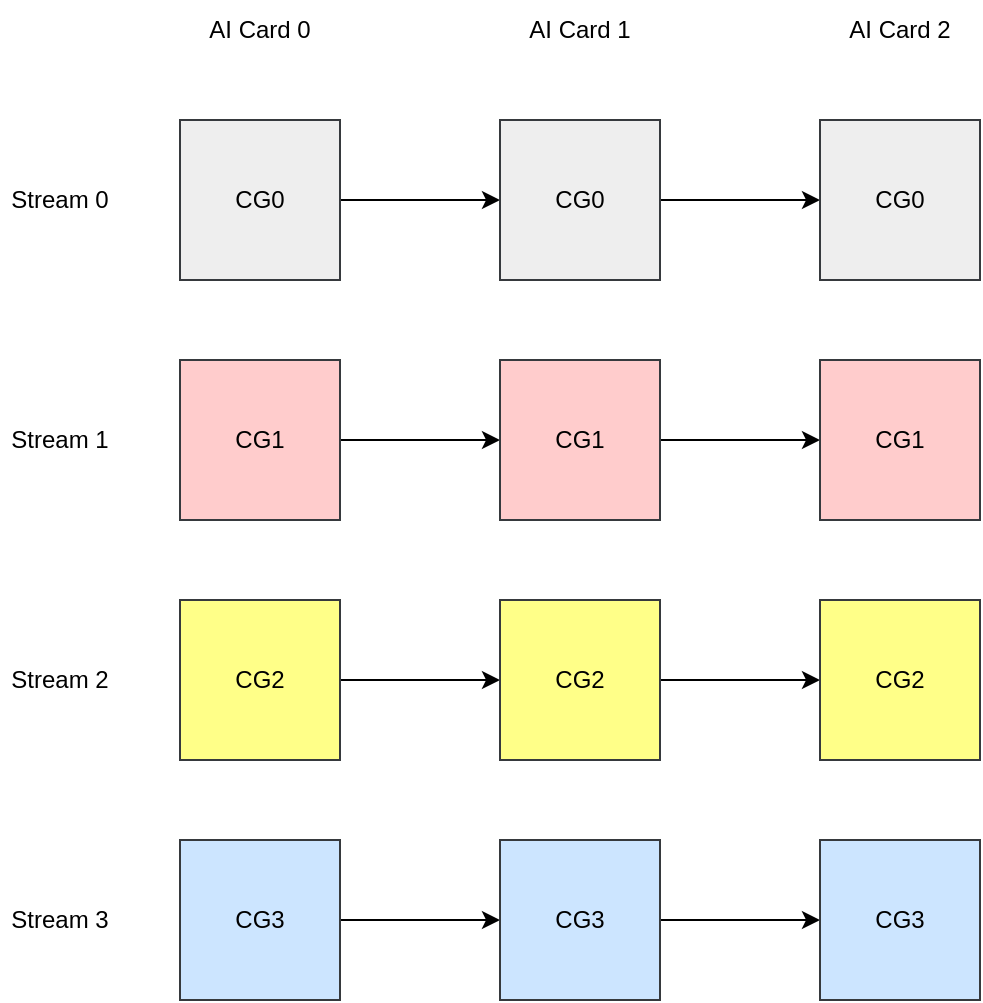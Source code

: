 <mxfile version="21.6.6" type="github">
  <diagram name="Page-1" id="5TNiRGgBlb-OC2oe8q7_">
    <mxGraphModel dx="823" dy="539" grid="1" gridSize="10" guides="1" tooltips="1" connect="1" arrows="1" fold="1" page="1" pageScale="1" pageWidth="850" pageHeight="1100" math="0" shadow="0">
      <root>
        <mxCell id="0" />
        <mxCell id="1" parent="0" />
        <mxCell id="bkJ1D_NAtOHvWKbAgeD5-25" value="" style="edgeStyle=orthogonalEdgeStyle;rounded=0;orthogonalLoop=1;jettySize=auto;html=1;" parent="1" source="bkJ1D_NAtOHvWKbAgeD5-1" target="bkJ1D_NAtOHvWKbAgeD5-21" edge="1">
          <mxGeometry relative="1" as="geometry" />
        </mxCell>
        <mxCell id="bkJ1D_NAtOHvWKbAgeD5-1" value="CG0" style="rounded=0;whiteSpace=wrap;html=1;fillColor=#eeeeee;strokeColor=#36393d;" parent="1" vertex="1">
          <mxGeometry x="120" y="80" width="80" height="80" as="geometry" />
        </mxCell>
        <mxCell id="bkJ1D_NAtOHvWKbAgeD5-28" value="" style="edgeStyle=orthogonalEdgeStyle;rounded=0;orthogonalLoop=1;jettySize=auto;html=1;" parent="1" source="bkJ1D_NAtOHvWKbAgeD5-2" target="bkJ1D_NAtOHvWKbAgeD5-22" edge="1">
          <mxGeometry relative="1" as="geometry" />
        </mxCell>
        <mxCell id="bkJ1D_NAtOHvWKbAgeD5-2" value="CG3" style="rounded=0;whiteSpace=wrap;html=1;fillColor=#cce5ff;strokeColor=#36393d;" parent="1" vertex="1">
          <mxGeometry x="120" y="440" width="80" height="80" as="geometry" />
        </mxCell>
        <mxCell id="bkJ1D_NAtOHvWKbAgeD5-26" value="" style="edgeStyle=orthogonalEdgeStyle;rounded=0;orthogonalLoop=1;jettySize=auto;html=1;" parent="1" source="bkJ1D_NAtOHvWKbAgeD5-3" target="bkJ1D_NAtOHvWKbAgeD5-23" edge="1">
          <mxGeometry relative="1" as="geometry" />
        </mxCell>
        <mxCell id="bkJ1D_NAtOHvWKbAgeD5-3" value="CG1" style="rounded=0;whiteSpace=wrap;html=1;fillColor=#ffcccc;strokeColor=#36393d;" parent="1" vertex="1">
          <mxGeometry x="120" y="200" width="80" height="80" as="geometry" />
        </mxCell>
        <mxCell id="bkJ1D_NAtOHvWKbAgeD5-27" value="" style="edgeStyle=orthogonalEdgeStyle;rounded=0;orthogonalLoop=1;jettySize=auto;html=1;" parent="1" source="bkJ1D_NAtOHvWKbAgeD5-4" target="bkJ1D_NAtOHvWKbAgeD5-24" edge="1">
          <mxGeometry relative="1" as="geometry" />
        </mxCell>
        <mxCell id="bkJ1D_NAtOHvWKbAgeD5-4" value="CG2" style="rounded=0;whiteSpace=wrap;html=1;fillColor=#ffff88;strokeColor=#36393d;" parent="1" vertex="1">
          <mxGeometry x="120" y="320" width="80" height="80" as="geometry" />
        </mxCell>
        <mxCell id="rwI_FPXTkHDygoeM8ZNj-5" value="" style="edgeStyle=orthogonalEdgeStyle;rounded=0;orthogonalLoop=1;jettySize=auto;html=1;" edge="1" parent="1" source="bkJ1D_NAtOHvWKbAgeD5-21" target="rwI_FPXTkHDygoeM8ZNj-1">
          <mxGeometry relative="1" as="geometry" />
        </mxCell>
        <mxCell id="bkJ1D_NAtOHvWKbAgeD5-21" value="CG0" style="rounded=0;whiteSpace=wrap;html=1;fillColor=#eeeeee;strokeColor=#36393d;" parent="1" vertex="1">
          <mxGeometry x="280" y="80" width="80" height="80" as="geometry" />
        </mxCell>
        <mxCell id="rwI_FPXTkHDygoeM8ZNj-8" value="" style="edgeStyle=orthogonalEdgeStyle;rounded=0;orthogonalLoop=1;jettySize=auto;html=1;" edge="1" parent="1" source="bkJ1D_NAtOHvWKbAgeD5-22" target="rwI_FPXTkHDygoeM8ZNj-2">
          <mxGeometry relative="1" as="geometry" />
        </mxCell>
        <mxCell id="bkJ1D_NAtOHvWKbAgeD5-22" value="CG3" style="rounded=0;whiteSpace=wrap;html=1;fillColor=#cce5ff;strokeColor=#36393d;" parent="1" vertex="1">
          <mxGeometry x="280" y="440" width="80" height="80" as="geometry" />
        </mxCell>
        <mxCell id="rwI_FPXTkHDygoeM8ZNj-6" value="" style="edgeStyle=orthogonalEdgeStyle;rounded=0;orthogonalLoop=1;jettySize=auto;html=1;" edge="1" parent="1" source="bkJ1D_NAtOHvWKbAgeD5-23" target="rwI_FPXTkHDygoeM8ZNj-3">
          <mxGeometry relative="1" as="geometry" />
        </mxCell>
        <mxCell id="bkJ1D_NAtOHvWKbAgeD5-23" value="CG1" style="rounded=0;whiteSpace=wrap;html=1;fillColor=#ffcccc;strokeColor=#36393d;" parent="1" vertex="1">
          <mxGeometry x="280" y="200" width="80" height="80" as="geometry" />
        </mxCell>
        <mxCell id="rwI_FPXTkHDygoeM8ZNj-7" value="" style="edgeStyle=orthogonalEdgeStyle;rounded=0;orthogonalLoop=1;jettySize=auto;html=1;" edge="1" parent="1" source="bkJ1D_NAtOHvWKbAgeD5-24" target="rwI_FPXTkHDygoeM8ZNj-4">
          <mxGeometry relative="1" as="geometry" />
        </mxCell>
        <mxCell id="bkJ1D_NAtOHvWKbAgeD5-24" value="CG2" style="rounded=0;whiteSpace=wrap;html=1;fillColor=#ffff88;strokeColor=#36393d;" parent="1" vertex="1">
          <mxGeometry x="280" y="320" width="80" height="80" as="geometry" />
        </mxCell>
        <mxCell id="rwI_FPXTkHDygoeM8ZNj-1" value="CG0" style="rounded=0;whiteSpace=wrap;html=1;fillColor=#eeeeee;strokeColor=#36393d;" vertex="1" parent="1">
          <mxGeometry x="440" y="80" width="80" height="80" as="geometry" />
        </mxCell>
        <mxCell id="rwI_FPXTkHDygoeM8ZNj-2" value="CG3" style="rounded=0;whiteSpace=wrap;html=1;fillColor=#cce5ff;strokeColor=#36393d;" vertex="1" parent="1">
          <mxGeometry x="440" y="440" width="80" height="80" as="geometry" />
        </mxCell>
        <mxCell id="rwI_FPXTkHDygoeM8ZNj-3" value="CG1" style="rounded=0;whiteSpace=wrap;html=1;fillColor=#ffcccc;strokeColor=#36393d;" vertex="1" parent="1">
          <mxGeometry x="440" y="200" width="80" height="80" as="geometry" />
        </mxCell>
        <mxCell id="rwI_FPXTkHDygoeM8ZNj-4" value="CG2" style="rounded=0;whiteSpace=wrap;html=1;fillColor=#ffff88;strokeColor=#36393d;" vertex="1" parent="1">
          <mxGeometry x="440" y="320" width="80" height="80" as="geometry" />
        </mxCell>
        <mxCell id="rwI_FPXTkHDygoeM8ZNj-9" value="Stream 0" style="text;html=1;strokeColor=none;fillColor=none;align=center;verticalAlign=middle;whiteSpace=wrap;rounded=0;" vertex="1" parent="1">
          <mxGeometry x="30" y="105" width="60" height="30" as="geometry" />
        </mxCell>
        <mxCell id="rwI_FPXTkHDygoeM8ZNj-10" value="Stream 1" style="text;html=1;strokeColor=none;fillColor=none;align=center;verticalAlign=middle;whiteSpace=wrap;rounded=0;" vertex="1" parent="1">
          <mxGeometry x="30" y="225" width="60" height="30" as="geometry" />
        </mxCell>
        <mxCell id="rwI_FPXTkHDygoeM8ZNj-11" value="Stream 2" style="text;html=1;strokeColor=none;fillColor=none;align=center;verticalAlign=middle;whiteSpace=wrap;rounded=0;" vertex="1" parent="1">
          <mxGeometry x="30" y="345" width="60" height="30" as="geometry" />
        </mxCell>
        <mxCell id="rwI_FPXTkHDygoeM8ZNj-12" value="Stream 3" style="text;html=1;strokeColor=none;fillColor=none;align=center;verticalAlign=middle;whiteSpace=wrap;rounded=0;" vertex="1" parent="1">
          <mxGeometry x="30" y="465" width="60" height="30" as="geometry" />
        </mxCell>
        <mxCell id="rwI_FPXTkHDygoeM8ZNj-13" value="AI Card 0" style="text;html=1;strokeColor=none;fillColor=none;align=center;verticalAlign=middle;whiteSpace=wrap;rounded=0;" vertex="1" parent="1">
          <mxGeometry x="130" y="20" width="60" height="30" as="geometry" />
        </mxCell>
        <mxCell id="rwI_FPXTkHDygoeM8ZNj-14" value="AI Card 1" style="text;html=1;strokeColor=none;fillColor=none;align=center;verticalAlign=middle;whiteSpace=wrap;rounded=0;" vertex="1" parent="1">
          <mxGeometry x="290" y="20" width="60" height="30" as="geometry" />
        </mxCell>
        <mxCell id="rwI_FPXTkHDygoeM8ZNj-15" value="AI Card 2" style="text;html=1;strokeColor=none;fillColor=none;align=center;verticalAlign=middle;whiteSpace=wrap;rounded=0;" vertex="1" parent="1">
          <mxGeometry x="450" y="20" width="60" height="30" as="geometry" />
        </mxCell>
      </root>
    </mxGraphModel>
  </diagram>
</mxfile>
